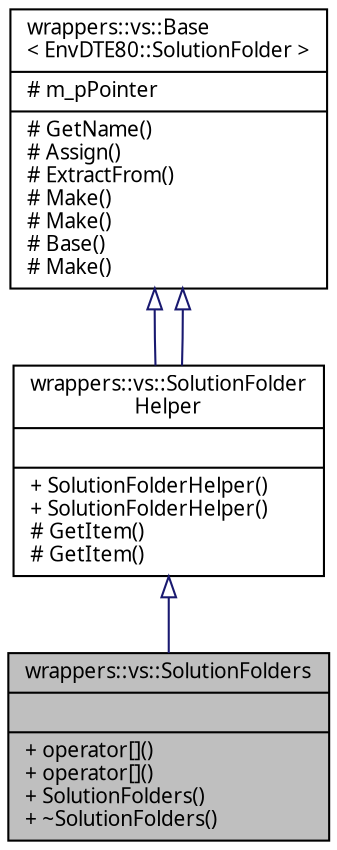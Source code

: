 digraph "wrappers::vs::SolutionFolders"
{
 // INTERACTIVE_SVG=YES
  edge [fontname="Verdana",fontsize="10",labelfontname="Verdana",labelfontsize="10"];
  node [fontname="Verdana",fontsize="10",shape=record];
  Node1 [label="{wrappers::vs::SolutionFolders\n||+ operator[]()\l+ operator[]()\l+ SolutionFolders()\l+ ~SolutionFolders()\l}",height=0.2,width=0.4,color="black", fillcolor="grey75", style="filled", fontcolor="black"];
  Node2 -> Node1 [dir="back",color="midnightblue",fontsize="10",style="solid",arrowtail="onormal",fontname="Verdana"];
  Node2 [label="{wrappers::vs::SolutionFolder\lHelper\n||+ SolutionFolderHelper()\l+ SolutionFolderHelper()\l# GetItem()\l# GetItem()\l}",height=0.2,width=0.4,color="black", fillcolor="white", style="filled",URL="$classwrappers_1_1vs_1_1_solution_folder_helper.html",tooltip="Класс входит в Проект Solution   Класс, содержащий вспомогательные функции для работы с EnvDTE80::Sol..."];
  Node3 -> Node2 [dir="back",color="midnightblue",fontsize="10",style="solid",arrowtail="onormal",fontname="Verdana"];
  Node3 [label="{wrappers::vs::Base\l\< EnvDTE80::SolutionFolder \>\n|# m_pPointer\l|# GetName()\l# Assign()\l# ExtractFrom()\l# Make()\l# Make()\l# Base()\l# Make()\l}",height=0.2,width=0.4,color="black", fillcolor="white", style="filled",URL="$classwrappers_1_1vs_1_1_base.html"];
  Node3 -> Node2 [dir="back",color="midnightblue",fontsize="10",style="solid",arrowtail="onormal",fontname="Verdana"];
}
